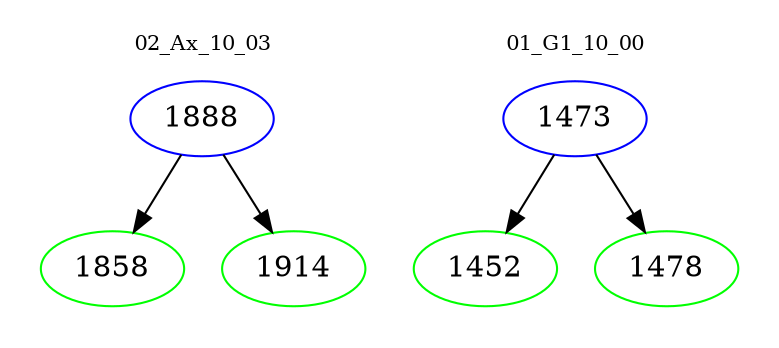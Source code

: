 digraph{
subgraph cluster_0 {
color = white
label = "02_Ax_10_03";
fontsize=10;
T0_1888 [label="1888", color="blue"]
T0_1888 -> T0_1858 [color="black"]
T0_1858 [label="1858", color="green"]
T0_1888 -> T0_1914 [color="black"]
T0_1914 [label="1914", color="green"]
}
subgraph cluster_1 {
color = white
label = "01_G1_10_00";
fontsize=10;
T1_1473 [label="1473", color="blue"]
T1_1473 -> T1_1452 [color="black"]
T1_1452 [label="1452", color="green"]
T1_1473 -> T1_1478 [color="black"]
T1_1478 [label="1478", color="green"]
}
}
